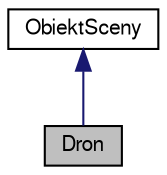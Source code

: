 digraph "Dron"
{
 // LATEX_PDF_SIZE
  edge [fontname="FreeSans",fontsize="10",labelfontname="FreeSans",labelfontsize="10"];
  node [fontname="FreeSans",fontsize="10",shape=record];
  Node1 [label="Dron",height=0.2,width=0.4,color="black", fillcolor="grey75", style="filled", fontcolor="black",tooltip="modeluje pojecie Drona"];
  Node2 -> Node1 [dir="back",color="midnightblue",fontsize="10",style="solid",fontname="FreeSans"];
  Node2 [label="ObiektSceny",height=0.2,width=0.4,color="black", fillcolor="white", style="filled",URL="$a00150.html",tooltip="modeluje pojecie Obiektu Sceny"];
}

